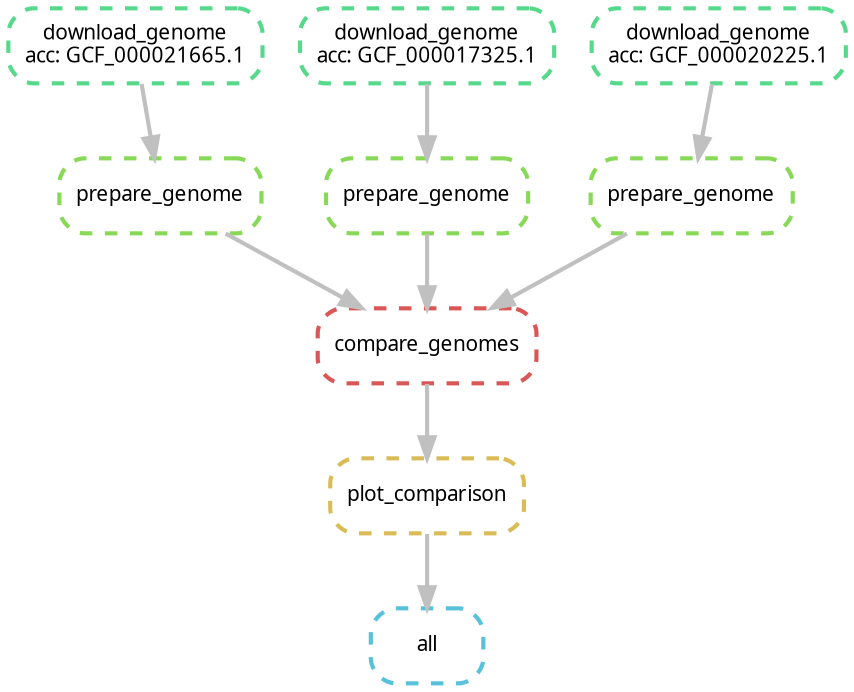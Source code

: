 digraph snakemake_dag {
    graph[bgcolor=white, margin=0];
    node[shape=box, style=rounded, fontname=sans,                 fontsize=10, penwidth=2];
    edge[penwidth=2, color=grey];
	0[label = "all", color = "0.53 0.6 0.85", style="rounded,dashed"];
	1[label = "plot_comparison", color = "0.13 0.6 0.85", style="rounded,dashed"];
	2[label = "compare_genomes", color = "0.00 0.6 0.85", style="rounded,dashed"];
	3[label = "prepare_genome", color = "0.27 0.6 0.85", style="rounded,dashed"];
	4[label = "download_genome\nacc: GCF_000021665.1", color = "0.40 0.6 0.85", style="rounded,dashed"];
	5[label = "prepare_genome", color = "0.27 0.6 0.85", style="rounded,dashed"];
	6[label = "download_genome\nacc: GCF_000017325.1", color = "0.40 0.6 0.85", style="rounded,dashed"];
	7[label = "prepare_genome", color = "0.27 0.6 0.85", style="rounded,dashed"];
	8[label = "download_genome\nacc: GCF_000020225.1", color = "0.40 0.6 0.85", style="rounded,dashed"];
	1 -> 0
	2 -> 1
	3 -> 2
	5 -> 2
	7 -> 2
	4 -> 3
	6 -> 5
	8 -> 7
}            
